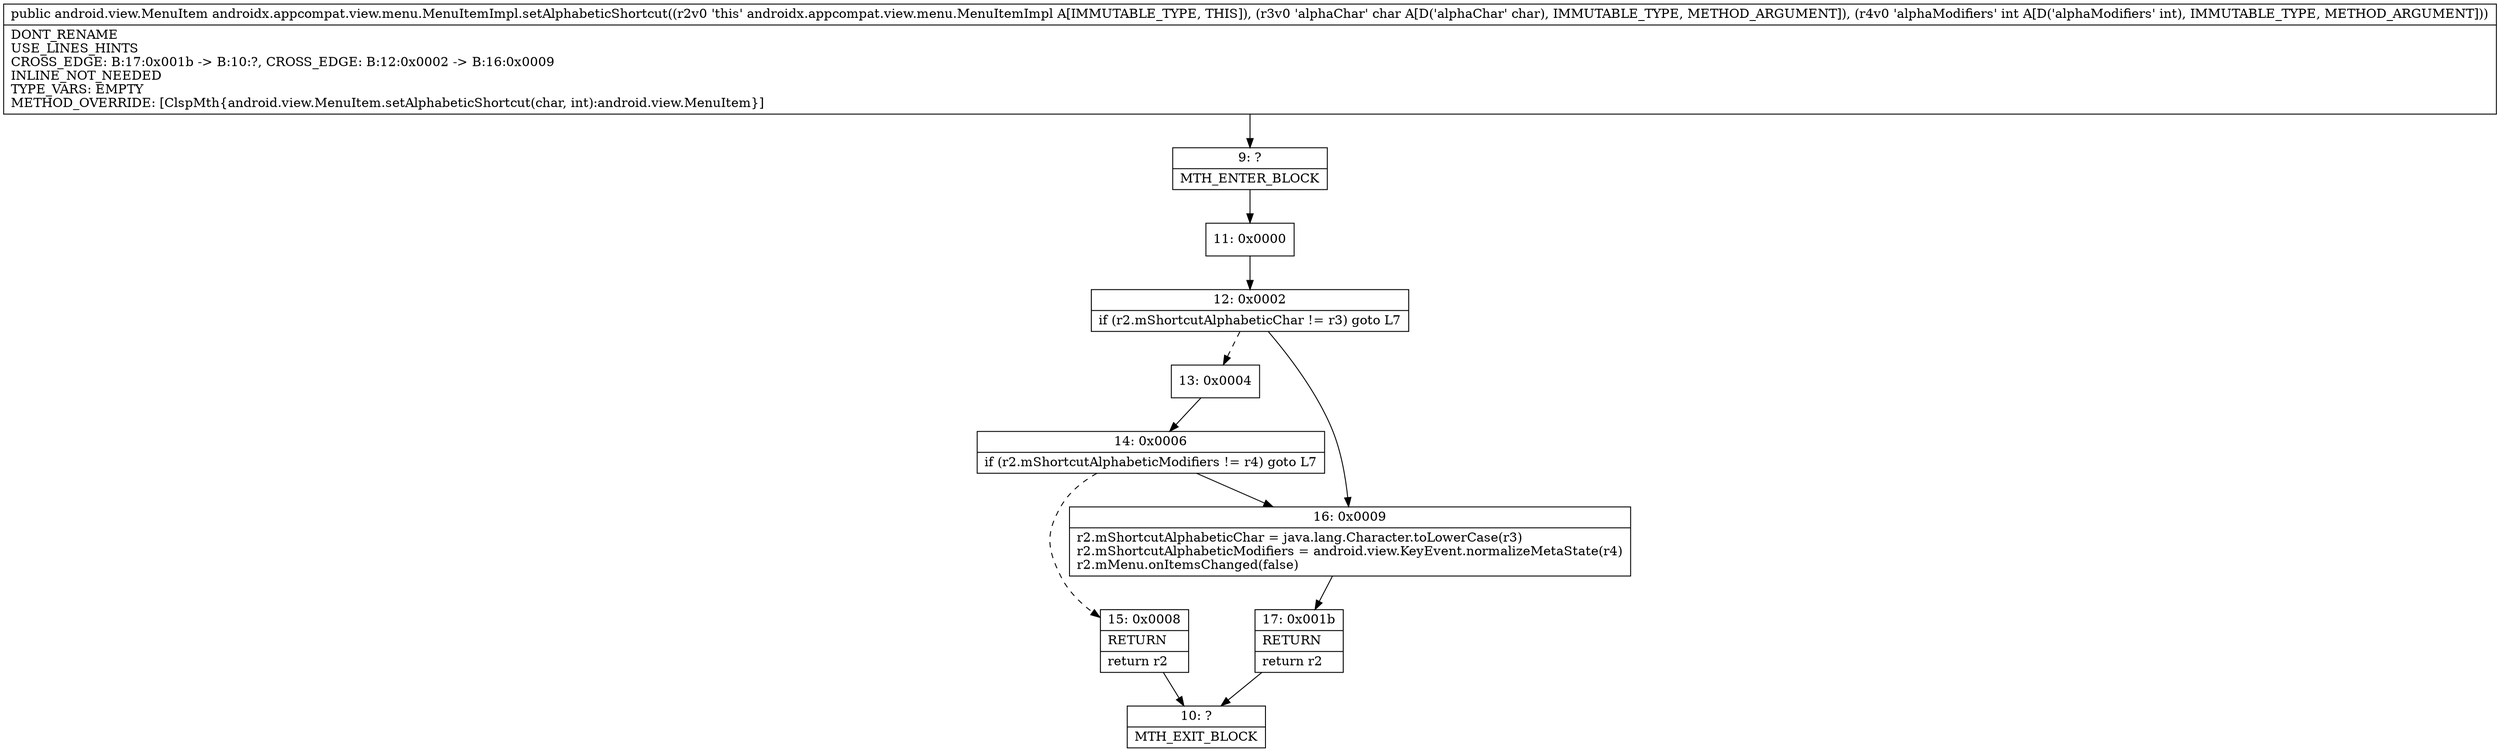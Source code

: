 digraph "CFG forandroidx.appcompat.view.menu.MenuItemImpl.setAlphabeticShortcut(CI)Landroid\/view\/MenuItem;" {
Node_9 [shape=record,label="{9\:\ ?|MTH_ENTER_BLOCK\l}"];
Node_11 [shape=record,label="{11\:\ 0x0000}"];
Node_12 [shape=record,label="{12\:\ 0x0002|if (r2.mShortcutAlphabeticChar != r3) goto L7\l}"];
Node_13 [shape=record,label="{13\:\ 0x0004}"];
Node_14 [shape=record,label="{14\:\ 0x0006|if (r2.mShortcutAlphabeticModifiers != r4) goto L7\l}"];
Node_15 [shape=record,label="{15\:\ 0x0008|RETURN\l|return r2\l}"];
Node_10 [shape=record,label="{10\:\ ?|MTH_EXIT_BLOCK\l}"];
Node_16 [shape=record,label="{16\:\ 0x0009|r2.mShortcutAlphabeticChar = java.lang.Character.toLowerCase(r3)\lr2.mShortcutAlphabeticModifiers = android.view.KeyEvent.normalizeMetaState(r4)\lr2.mMenu.onItemsChanged(false)\l}"];
Node_17 [shape=record,label="{17\:\ 0x001b|RETURN\l|return r2\l}"];
MethodNode[shape=record,label="{public android.view.MenuItem androidx.appcompat.view.menu.MenuItemImpl.setAlphabeticShortcut((r2v0 'this' androidx.appcompat.view.menu.MenuItemImpl A[IMMUTABLE_TYPE, THIS]), (r3v0 'alphaChar' char A[D('alphaChar' char), IMMUTABLE_TYPE, METHOD_ARGUMENT]), (r4v0 'alphaModifiers' int A[D('alphaModifiers' int), IMMUTABLE_TYPE, METHOD_ARGUMENT]))  | DONT_RENAME\lUSE_LINES_HINTS\lCROSS_EDGE: B:17:0x001b \-\> B:10:?, CROSS_EDGE: B:12:0x0002 \-\> B:16:0x0009\lINLINE_NOT_NEEDED\lTYPE_VARS: EMPTY\lMETHOD_OVERRIDE: [ClspMth\{android.view.MenuItem.setAlphabeticShortcut(char, int):android.view.MenuItem\}]\l}"];
MethodNode -> Node_9;Node_9 -> Node_11;
Node_11 -> Node_12;
Node_12 -> Node_13[style=dashed];
Node_12 -> Node_16;
Node_13 -> Node_14;
Node_14 -> Node_15[style=dashed];
Node_14 -> Node_16;
Node_15 -> Node_10;
Node_16 -> Node_17;
Node_17 -> Node_10;
}

